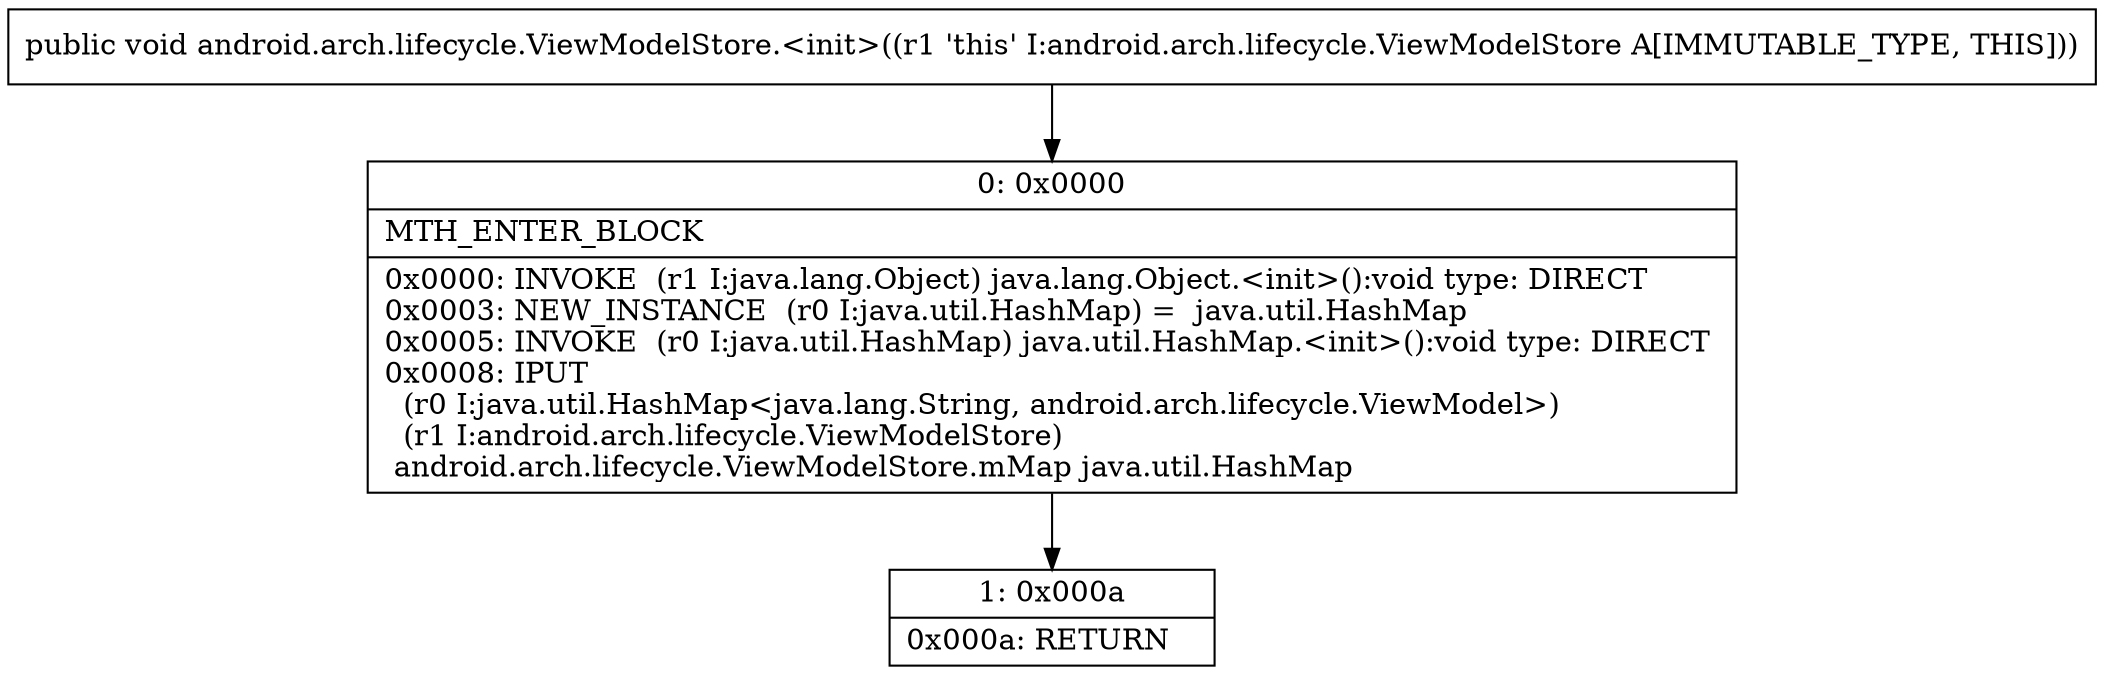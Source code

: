 digraph "CFG forandroid.arch.lifecycle.ViewModelStore.\<init\>()V" {
Node_0 [shape=record,label="{0\:\ 0x0000|MTH_ENTER_BLOCK\l|0x0000: INVOKE  (r1 I:java.lang.Object) java.lang.Object.\<init\>():void type: DIRECT \l0x0003: NEW_INSTANCE  (r0 I:java.util.HashMap) =  java.util.HashMap \l0x0005: INVOKE  (r0 I:java.util.HashMap) java.util.HashMap.\<init\>():void type: DIRECT \l0x0008: IPUT  \l  (r0 I:java.util.HashMap\<java.lang.String, android.arch.lifecycle.ViewModel\>)\l  (r1 I:android.arch.lifecycle.ViewModelStore)\l android.arch.lifecycle.ViewModelStore.mMap java.util.HashMap \l}"];
Node_1 [shape=record,label="{1\:\ 0x000a|0x000a: RETURN   \l}"];
MethodNode[shape=record,label="{public void android.arch.lifecycle.ViewModelStore.\<init\>((r1 'this' I:android.arch.lifecycle.ViewModelStore A[IMMUTABLE_TYPE, THIS])) }"];
MethodNode -> Node_0;
Node_0 -> Node_1;
}

